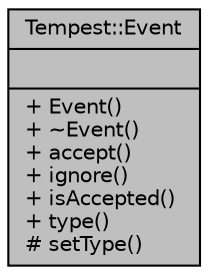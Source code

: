 digraph "Tempest::Event"
{
  edge [fontname="Helvetica",fontsize="10",labelfontname="Helvetica",labelfontsize="10"];
  node [fontname="Helvetica",fontsize="10",shape=record];
  Node9 [label="{Tempest::Event\n||+ Event()\l+ ~Event()\l+ accept()\l+ ignore()\l+ isAccepted()\l+ type()\l# setType()\l}",height=0.2,width=0.4,color="black", fillcolor="grey75", style="filled", fontcolor="black"];
}
